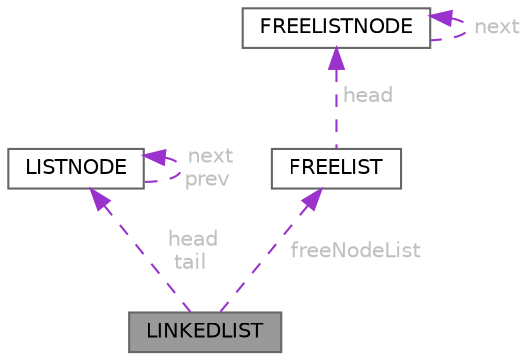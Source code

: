 digraph "LINKEDLIST"
{
 // LATEX_PDF_SIZE
  bgcolor="transparent";
  edge [fontname=Helvetica,fontsize=10,labelfontname=Helvetica,labelfontsize=10];
  node [fontname=Helvetica,fontsize=10,shape=box,height=0.2,width=0.4];
  Node1 [id="Node000001",label="LINKEDLIST",height=0.2,width=0.4,color="gray40", fillcolor="grey60", style="filled", fontcolor="black",tooltip=" "];
  Node2 -> Node1 [id="edge1_Node000001_Node000002",dir="back",color="darkorchid3",style="dashed",tooltip=" ",label=" head\ntail",fontcolor="grey" ];
  Node2 [id="Node000002",label="LISTNODE",height=0.2,width=0.4,color="gray40", fillcolor="white", style="filled",URL="$structLISTNODE.html",tooltip=" "];
  Node2 -> Node2 [id="edge2_Node000002_Node000002",dir="back",color="darkorchid3",style="dashed",tooltip=" ",label=" next\nprev",fontcolor="grey" ];
  Node3 -> Node1 [id="edge3_Node000001_Node000003",dir="back",color="darkorchid3",style="dashed",tooltip=" ",label=" freeNodeList",fontcolor="grey" ];
  Node3 [id="Node000003",label="FREELIST",height=0.2,width=0.4,color="gray40", fillcolor="white", style="filled",URL="$structFREELIST.html",tooltip=" "];
  Node4 -> Node3 [id="edge4_Node000003_Node000004",dir="back",color="darkorchid3",style="dashed",tooltip=" ",label=" head",fontcolor="grey" ];
  Node4 [id="Node000004",label="FREELISTNODE",height=0.2,width=0.4,color="gray40", fillcolor="white", style="filled",URL="$structFREELISTNODE.html",tooltip=" "];
  Node4 -> Node4 [id="edge5_Node000004_Node000004",dir="back",color="darkorchid3",style="dashed",tooltip=" ",label=" next",fontcolor="grey" ];
}
